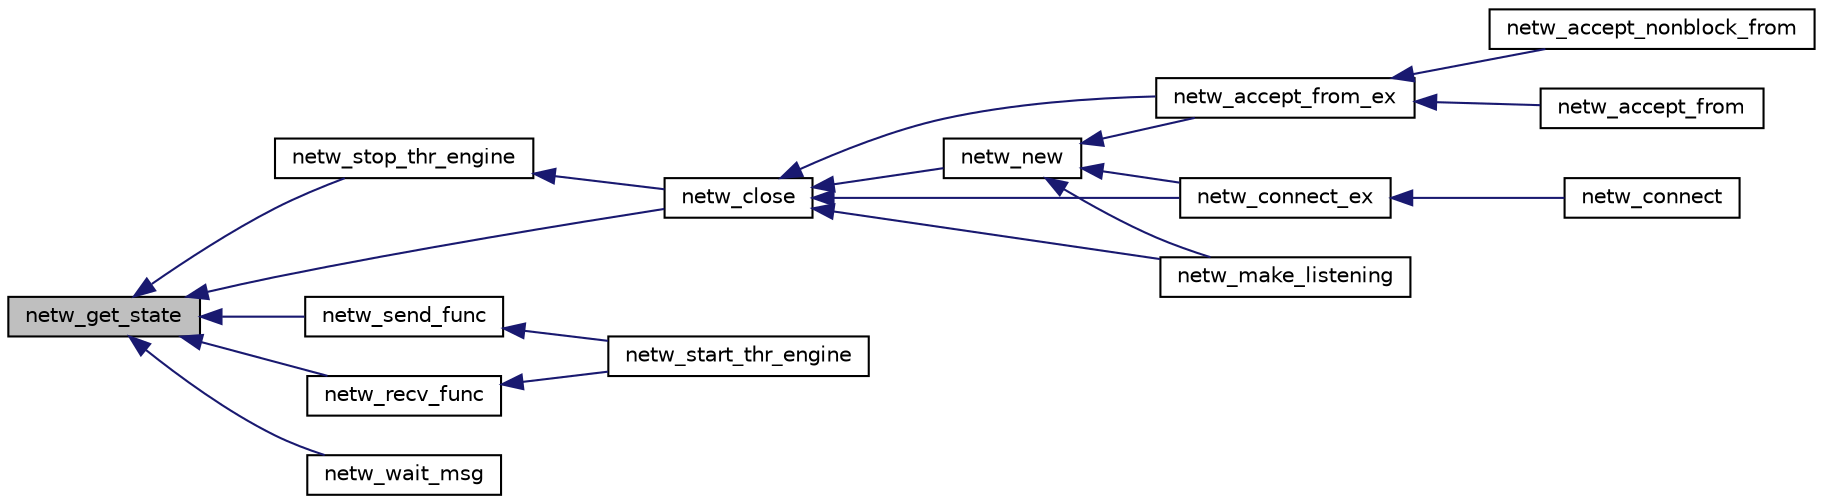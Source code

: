 digraph G
{
  edge [fontname="Helvetica",fontsize="10",labelfontname="Helvetica",labelfontsize="10"];
  node [fontname="Helvetica",fontsize="10",shape=record];
  rankdir=LR;
  Node1 [label="netw_get_state",height=0.2,width=0.4,color="black", fillcolor="grey75", style="filled" fontcolor="black"];
  Node1 -> Node2 [dir=back,color="midnightblue",fontsize="10",style="solid",fontname="Helvetica"];
  Node2 [label="netw_close",height=0.2,width=0.4,color="black", fillcolor="white", style="filled",URL="$n__network_8c.html#a21ef00b81f8d13f6106f8c94ca13d8e0",tooltip="Closing a specified Network, destroy queues, free the structure."];
  Node2 -> Node3 [dir=back,color="midnightblue",fontsize="10",style="solid",fontname="Helvetica"];
  Node3 [label="netw_accept_from_ex",height=0.2,width=0.4,color="black", fillcolor="white", style="filled",URL="$n__network_8c.html#a7626fb82db9e0c46d8a4a4bdc18aab33",tooltip="make a normal &#39;accept&#39; . Network &#39;from&#39; must be allocated with netw_make_listening."];
  Node3 -> Node4 [dir=back,color="midnightblue",fontsize="10",style="solid",fontname="Helvetica"];
  Node4 [label="netw_accept_from",height=0.2,width=0.4,color="black", fillcolor="white", style="filled",URL="$n__network_8c.html#ab99090cbf623f95556ea610e690b50d9",tooltip="make a normal blocking &#39;accept&#39; . Network &#39;from&#39; must be allocated with netw_make_lis..."];
  Node3 -> Node5 [dir=back,color="midnightblue",fontsize="10",style="solid",fontname="Helvetica"];
  Node5 [label="netw_accept_nonblock_from",height=0.2,width=0.4,color="black", fillcolor="white", style="filled",URL="$n__network_8c.html#a32138772c399518190a14e81164fc469",tooltip="make a normal blocking &#39;accept&#39; . Network &#39;from&#39; must be allocated with netw_make_lis..."];
  Node2 -> Node6 [dir=back,color="midnightblue",fontsize="10",style="solid",fontname="Helvetica"];
  Node6 [label="netw_connect_ex",height=0.2,width=0.4,color="black", fillcolor="white", style="filled",URL="$n__network_8c.html#ac0d7d33548003daf69ee703ee893f49f",tooltip="Use this to connect a NETWORK to any listening one."];
  Node6 -> Node7 [dir=back,color="midnightblue",fontsize="10",style="solid",fontname="Helvetica"];
  Node7 [label="netw_connect",height=0.2,width=0.4,color="black", fillcolor="white", style="filled",URL="$n__network_8c.html#ae18d52a130063ba1fd0a4cf4b6a2da20",tooltip="Use this to connect a NETWORK to any listening one, with following defaults: disable_naggle = 0 ..."];
  Node2 -> Node8 [dir=back,color="midnightblue",fontsize="10",style="solid",fontname="Helvetica"];
  Node8 [label="netw_make_listening",height=0.2,width=0.4,color="black", fillcolor="white", style="filled",URL="$n__network_8c.html#a52afd4f5662c9c8f334d224ae2cdbdf2",tooltip="Make a NETWORK be a Listening network."];
  Node2 -> Node9 [dir=back,color="midnightblue",fontsize="10",style="solid",fontname="Helvetica"];
  Node9 [label="netw_new",height=0.2,width=0.4,color="black", fillcolor="white", style="filled",URL="$n__network_8c.html#a9caee75e3a67942e37ccb4de2c889105",tooltip="Return an empty allocated network ready to be netw_closed."];
  Node9 -> Node3 [dir=back,color="midnightblue",fontsize="10",style="solid",fontname="Helvetica"];
  Node9 -> Node6 [dir=back,color="midnightblue",fontsize="10",style="solid",fontname="Helvetica"];
  Node9 -> Node8 [dir=back,color="midnightblue",fontsize="10",style="solid",fontname="Helvetica"];
  Node1 -> Node10 [dir=back,color="midnightblue",fontsize="10",style="solid",fontname="Helvetica"];
  Node10 [label="netw_recv_func",height=0.2,width=0.4,color="black", fillcolor="white", style="filled",URL="$n__network_8c.html#a63e06c0450013078c54bb4951e9438ac",tooltip="To Thread Receiving function."];
  Node10 -> Node11 [dir=back,color="midnightblue",fontsize="10",style="solid",fontname="Helvetica"];
  Node11 [label="netw_start_thr_engine",height=0.2,width=0.4,color="black", fillcolor="white", style="filled",URL="$n__network_8c.html#a0d300adbf6f3707a3b626e696e69440d",tooltip="Start the NETWORK netw Threaded Engine. Create a sending &amp; receiving thread."];
  Node1 -> Node12 [dir=back,color="midnightblue",fontsize="10",style="solid",fontname="Helvetica"];
  Node12 [label="netw_send_func",height=0.2,width=0.4,color="black", fillcolor="white", style="filled",URL="$n__network_8c.html#a2ef0aab7ff9fb531466a536773b53683",tooltip="Thread send function."];
  Node12 -> Node11 [dir=back,color="midnightblue",fontsize="10",style="solid",fontname="Helvetica"];
  Node1 -> Node13 [dir=back,color="midnightblue",fontsize="10",style="solid",fontname="Helvetica"];
  Node13 [label="netw_stop_thr_engine",height=0.2,width=0.4,color="black", fillcolor="white", style="filled",URL="$n__network_8c.html#ae88f40a3bcc364e8a8721c2fedffaa4e",tooltip="Stop a NETWORK connection sending and receing thread."];
  Node13 -> Node2 [dir=back,color="midnightblue",fontsize="10",style="solid",fontname="Helvetica"];
  Node1 -> Node14 [dir=back,color="midnightblue",fontsize="10",style="solid",fontname="Helvetica"];
  Node14 [label="netw_wait_msg",height=0.2,width=0.4,color="black", fillcolor="white", style="filled",URL="$n__network_8c.html#ace3b069637ff0f12809eca2fb1a0b696",tooltip="Wait a message from aimed NETWORK. Recheck each usec until a valid."];
}
